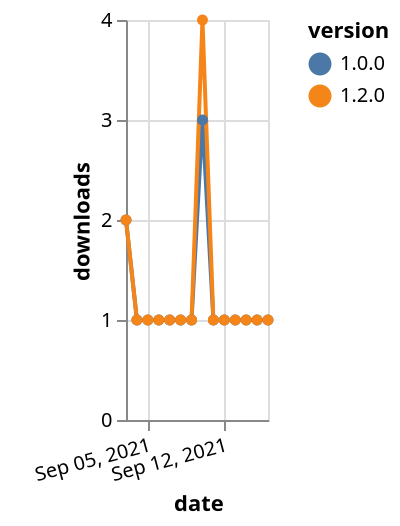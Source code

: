 {"$schema": "https://vega.github.io/schema/vega-lite/v5.json", "description": "A simple bar chart with embedded data.", "data": {"values": [{"date": "2021-09-03", "total": 187, "delta": 2, "version": "1.0.0"}, {"date": "2021-09-04", "total": 188, "delta": 1, "version": "1.0.0"}, {"date": "2021-09-05", "total": 189, "delta": 1, "version": "1.0.0"}, {"date": "2021-09-06", "total": 190, "delta": 1, "version": "1.0.0"}, {"date": "2021-09-07", "total": 191, "delta": 1, "version": "1.0.0"}, {"date": "2021-09-08", "total": 192, "delta": 1, "version": "1.0.0"}, {"date": "2021-09-09", "total": 193, "delta": 1, "version": "1.0.0"}, {"date": "2021-09-10", "total": 196, "delta": 3, "version": "1.0.0"}, {"date": "2021-09-11", "total": 197, "delta": 1, "version": "1.0.0"}, {"date": "2021-09-12", "total": 198, "delta": 1, "version": "1.0.0"}, {"date": "2021-09-13", "total": 199, "delta": 1, "version": "1.0.0"}, {"date": "2021-09-14", "total": 200, "delta": 1, "version": "1.0.0"}, {"date": "2021-09-15", "total": 201, "delta": 1, "version": "1.0.0"}, {"date": "2021-09-16", "total": 202, "delta": 1, "version": "1.0.0"}, {"date": "2021-09-03", "total": 122, "delta": 2, "version": "1.2.0"}, {"date": "2021-09-04", "total": 123, "delta": 1, "version": "1.2.0"}, {"date": "2021-09-05", "total": 124, "delta": 1, "version": "1.2.0"}, {"date": "2021-09-06", "total": 125, "delta": 1, "version": "1.2.0"}, {"date": "2021-09-07", "total": 126, "delta": 1, "version": "1.2.0"}, {"date": "2021-09-08", "total": 127, "delta": 1, "version": "1.2.0"}, {"date": "2021-09-09", "total": 128, "delta": 1, "version": "1.2.0"}, {"date": "2021-09-10", "total": 132, "delta": 4, "version": "1.2.0"}, {"date": "2021-09-11", "total": 133, "delta": 1, "version": "1.2.0"}, {"date": "2021-09-12", "total": 134, "delta": 1, "version": "1.2.0"}, {"date": "2021-09-13", "total": 135, "delta": 1, "version": "1.2.0"}, {"date": "2021-09-14", "total": 136, "delta": 1, "version": "1.2.0"}, {"date": "2021-09-15", "total": 137, "delta": 1, "version": "1.2.0"}, {"date": "2021-09-16", "total": 138, "delta": 1, "version": "1.2.0"}]}, "width": "container", "mark": {"type": "line", "point": {"filled": true}}, "encoding": {"x": {"field": "date", "type": "temporal", "timeUnit": "yearmonthdate", "title": "date", "axis": {"labelAngle": -15}}, "y": {"field": "delta", "type": "quantitative", "title": "downloads"}, "color": {"field": "version", "type": "nominal"}, "tooltip": {"field": "delta"}}}